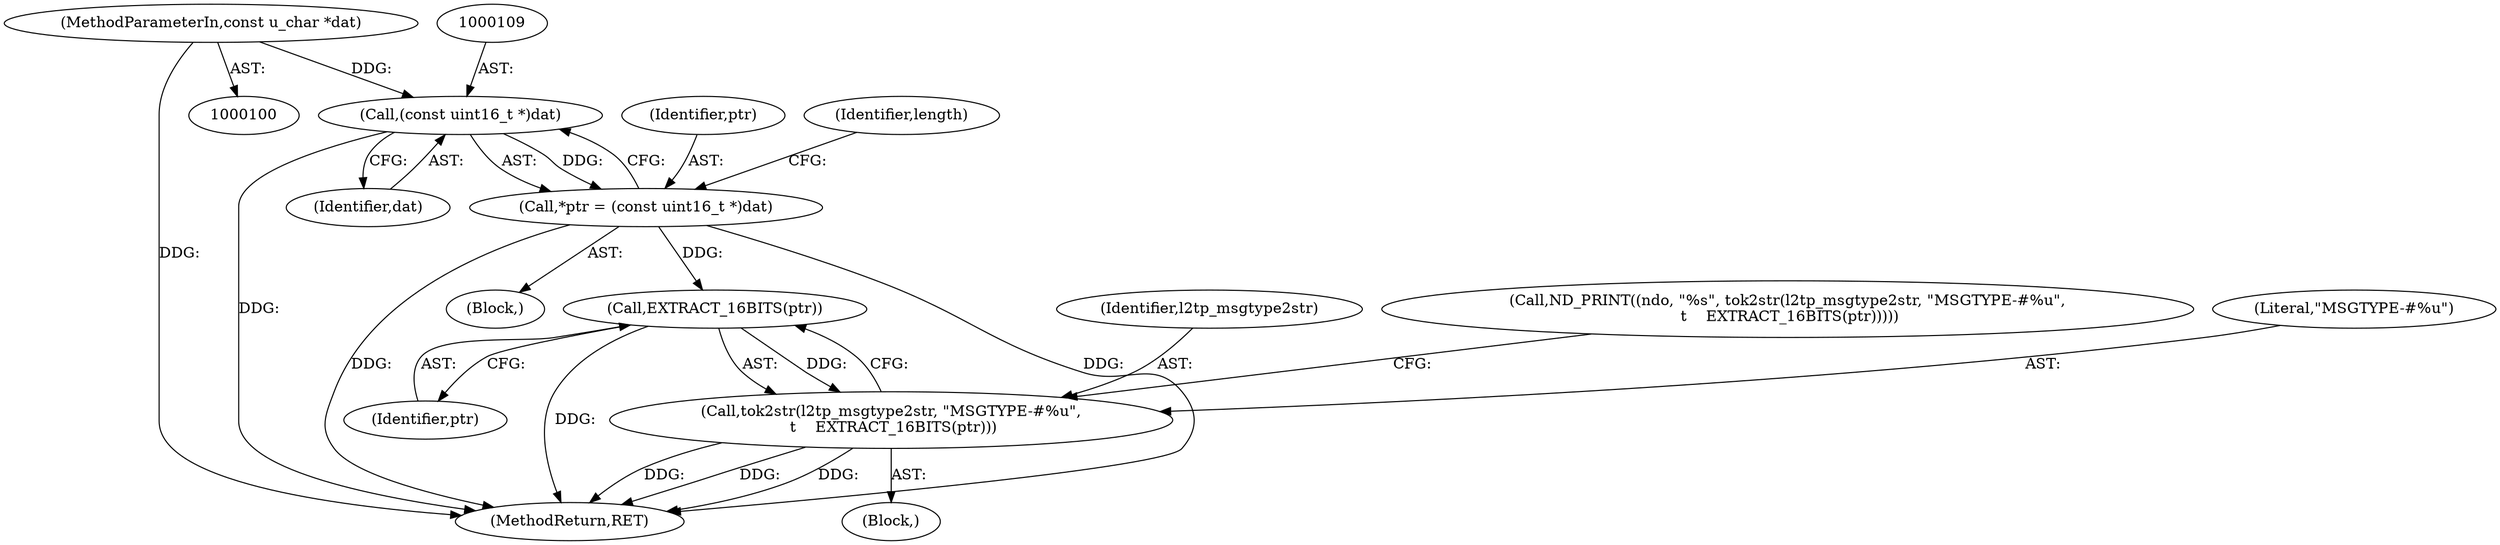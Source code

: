 digraph "0_tcpdump_cc4a7391c616be7a64ed65742ef9ed3f106eb165_6@pointer" {
"1000108" [label="(Call,(const uint16_t *)dat)"];
"1000102" [label="(MethodParameterIn,const u_char *dat)"];
"1000106" [label="(Call,*ptr = (const uint16_t *)dat)"];
"1000129" [label="(Call,EXTRACT_16BITS(ptr))"];
"1000126" [label="(Call,tok2str(l2tp_msgtype2str, \"MSGTYPE-#%u\",\n \t    EXTRACT_16BITS(ptr)))"];
"1000130" [label="(Identifier,ptr)"];
"1000108" [label="(Call,(const uint16_t *)dat)"];
"1000131" [label="(MethodReturn,RET)"];
"1000126" [label="(Call,tok2str(l2tp_msgtype2str, \"MSGTYPE-#%u\",\n \t    EXTRACT_16BITS(ptr)))"];
"1000127" [label="(Identifier,l2tp_msgtype2str)"];
"1000104" [label="(Block,)"];
"1000121" [label="(Call,ND_PRINT((ndo, \"%s\", tok2str(l2tp_msgtype2str, \"MSGTYPE-#%u\",\n \t    EXTRACT_16BITS(ptr)))))"];
"1000129" [label="(Call,EXTRACT_16BITS(ptr))"];
"1000110" [label="(Identifier,dat)"];
"1000107" [label="(Identifier,ptr)"];
"1000102" [label="(MethodParameterIn,const u_char *dat)"];
"1000128" [label="(Literal,\"MSGTYPE-#%u\")"];
"1000106" [label="(Call,*ptr = (const uint16_t *)dat)"];
"1000113" [label="(Identifier,length)"];
"1000124" [label="(Block,)"];
"1000108" -> "1000106"  [label="AST: "];
"1000108" -> "1000110"  [label="CFG: "];
"1000109" -> "1000108"  [label="AST: "];
"1000110" -> "1000108"  [label="AST: "];
"1000106" -> "1000108"  [label="CFG: "];
"1000108" -> "1000131"  [label="DDG: "];
"1000108" -> "1000106"  [label="DDG: "];
"1000102" -> "1000108"  [label="DDG: "];
"1000102" -> "1000100"  [label="AST: "];
"1000102" -> "1000131"  [label="DDG: "];
"1000106" -> "1000104"  [label="AST: "];
"1000107" -> "1000106"  [label="AST: "];
"1000113" -> "1000106"  [label="CFG: "];
"1000106" -> "1000131"  [label="DDG: "];
"1000106" -> "1000131"  [label="DDG: "];
"1000106" -> "1000129"  [label="DDG: "];
"1000129" -> "1000126"  [label="AST: "];
"1000129" -> "1000130"  [label="CFG: "];
"1000130" -> "1000129"  [label="AST: "];
"1000126" -> "1000129"  [label="CFG: "];
"1000129" -> "1000131"  [label="DDG: "];
"1000129" -> "1000126"  [label="DDG: "];
"1000126" -> "1000124"  [label="AST: "];
"1000127" -> "1000126"  [label="AST: "];
"1000128" -> "1000126"  [label="AST: "];
"1000121" -> "1000126"  [label="CFG: "];
"1000126" -> "1000131"  [label="DDG: "];
"1000126" -> "1000131"  [label="DDG: "];
"1000126" -> "1000131"  [label="DDG: "];
}
